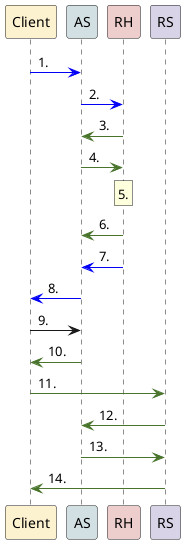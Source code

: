 @startuml swimlanes
participant "Client" as C #fdf2d0
participant "AS" as AS #d2e0e3
participant "RH" as RH #eececd
participant "RS" as RS #d8d3e7
C -[#0200f5]> AS: 1.

AS -[#0200f5]> RH: 2.

RH -[#48742c]> AS: 3.

AS -[#48742c]> RH: 4.

rnote over RH
  5.
end note

RH -[#48742c]> AS: 6.

RH -[#0200f5]> AS: 7.

AS -[#0200f5]> C: 8.
C -> AS: 9.
AS -[#48742c]> C: 10.
C -[#48742c]> RS: 11.
RS -[#48742c]> AS: 12.
AS -[#48742c]> RS: 13.
RS -[#48742c]> C: 14.
@enduml
